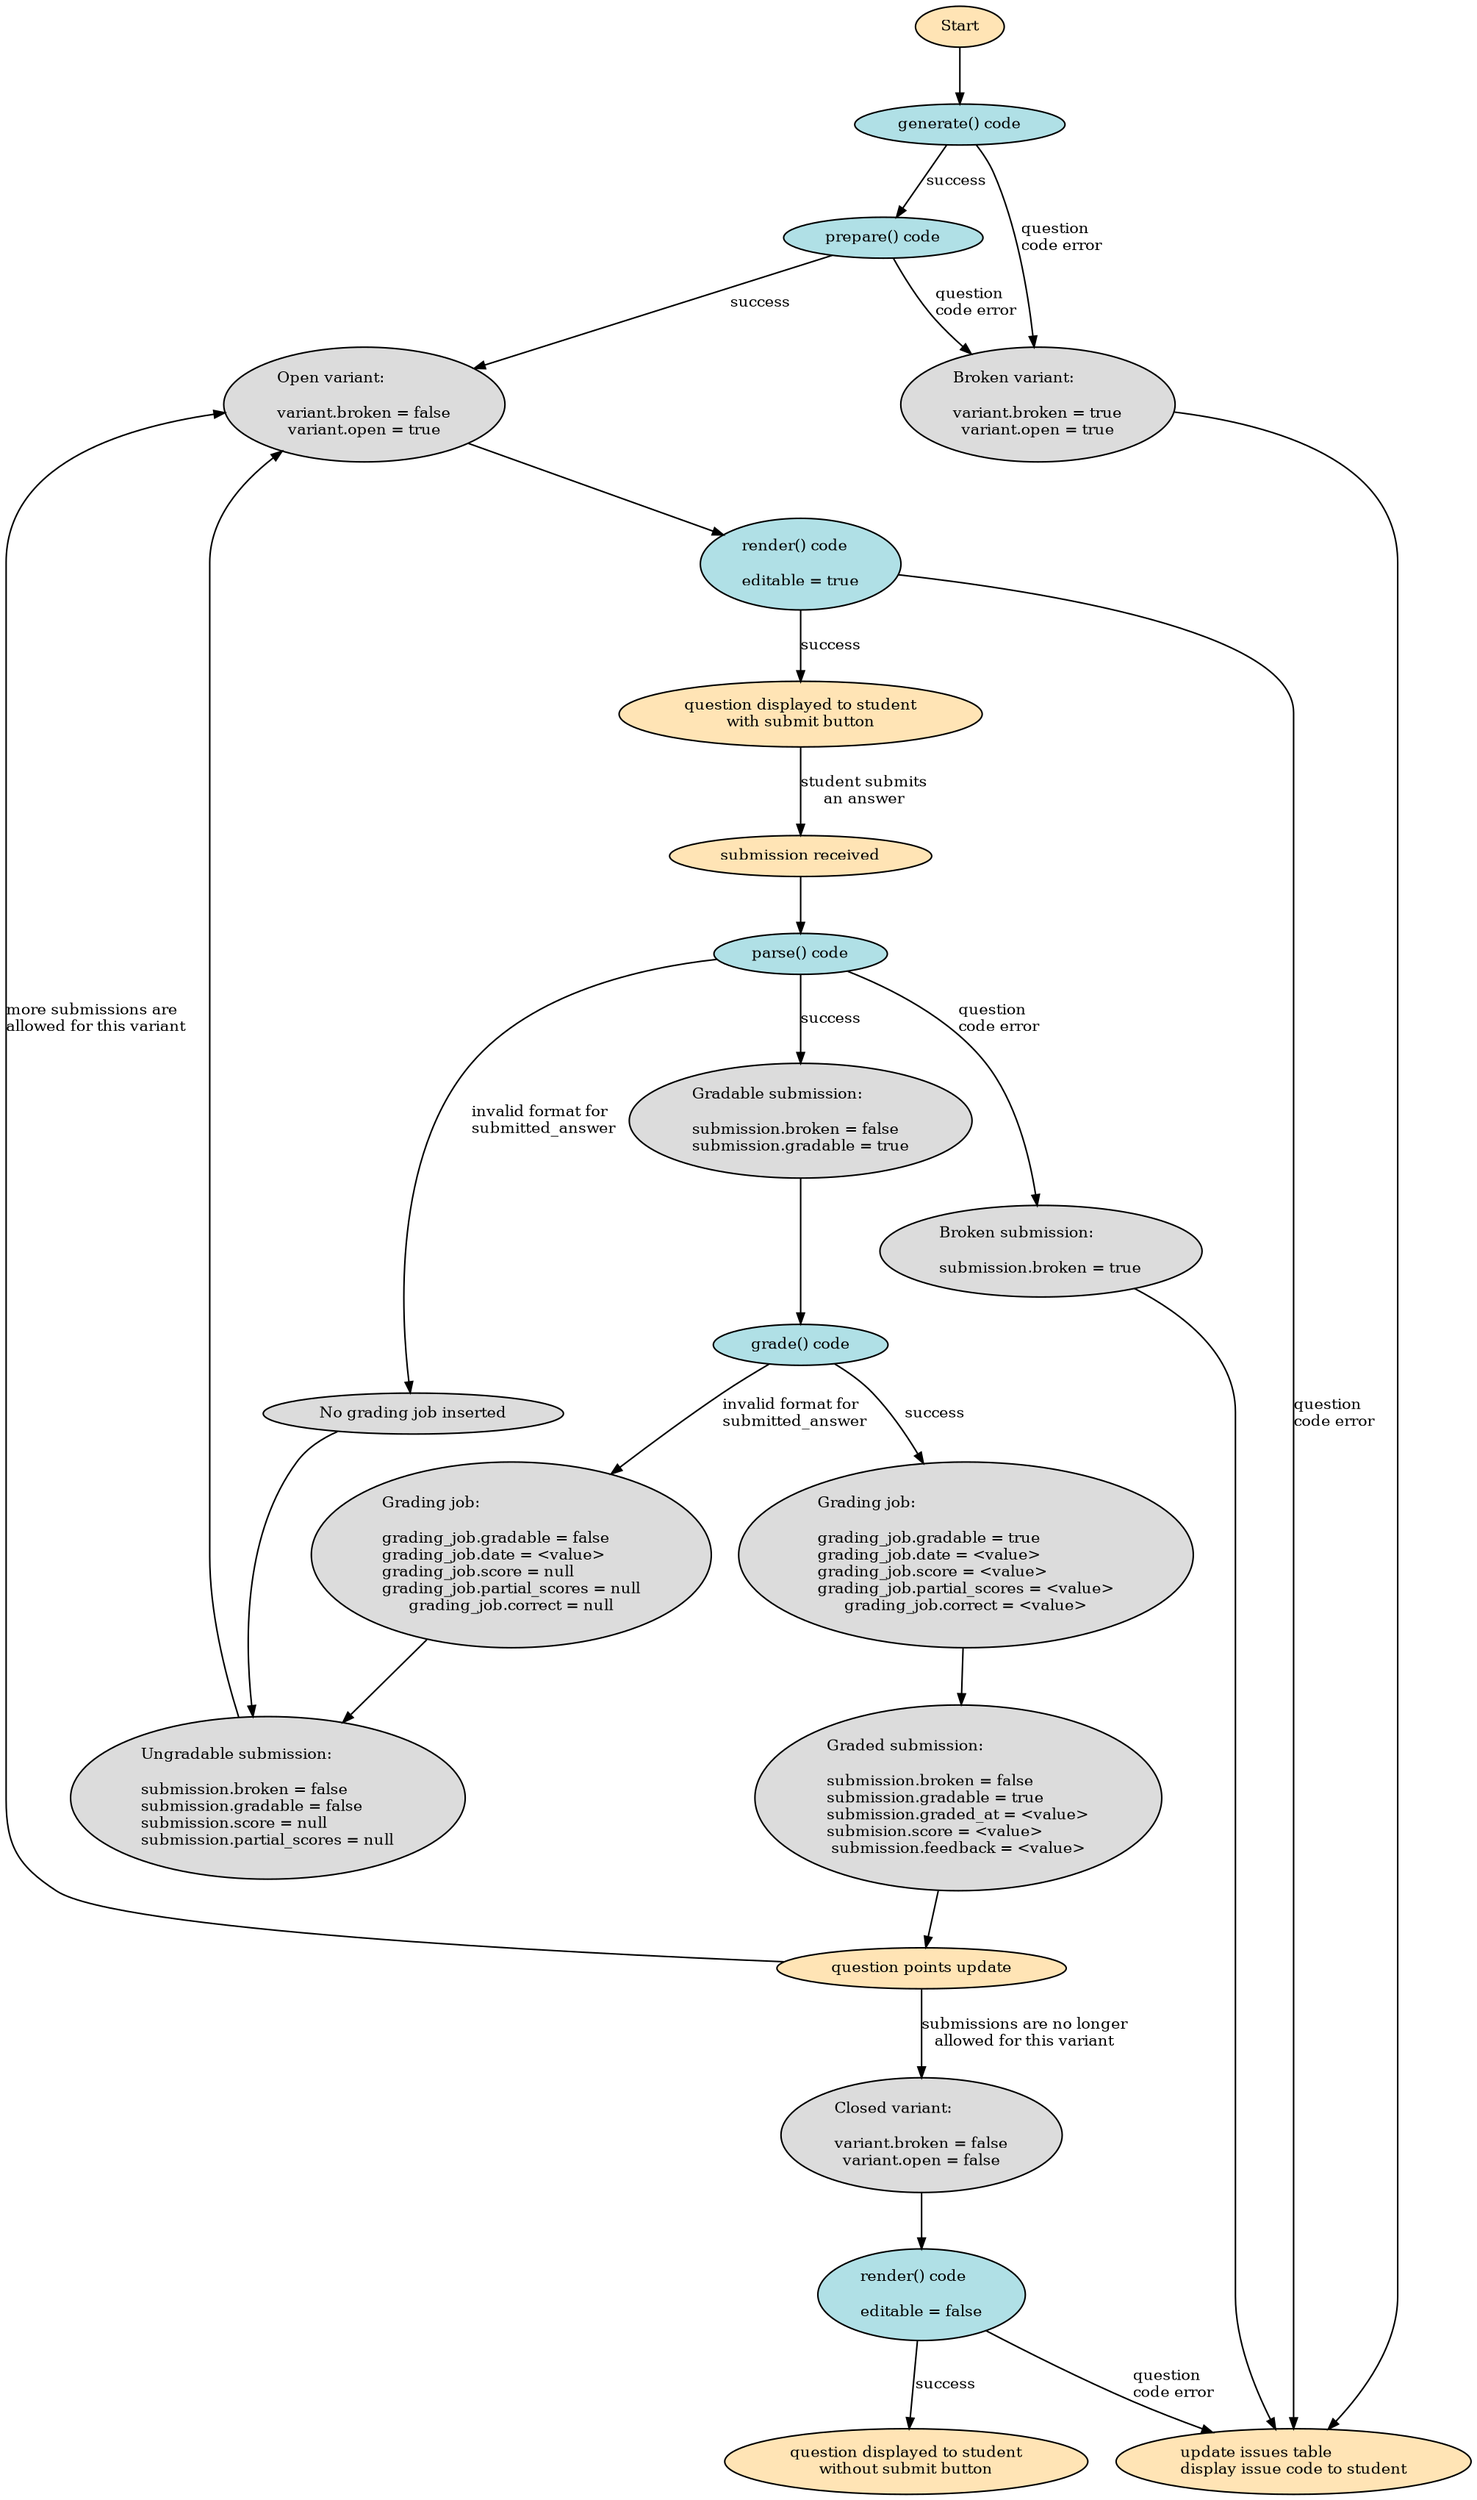 digraph question_flow {

    direction=TB;

    node [fontsize = 10, height = 0.3, width = 0.5];
    edge [fontsize = 10, arrowsize = 0.7];

    node [style=filled, fillcolor=moccasin];

    start [label="Start"];
    display_broken [label="update issues table\ldisplay issue code to student"];
    display_editable [label="question displayed to student\lwith submit button"];
    display_uneditable [label="question displayed to student\lwithout submit button"];
    submission_received [label="submission received"];
    question_update [label="question points update"];

    node [style=filled, fillcolor=powderblue];

    generating [label="generate() code"];
    preparing [label="prepare() code"];
    rendering_editable [label="render() code\l\leditable = true"];
    rendering_uneditable [label="render() code\l\leditable = false"];
    parsing [label="parse() code"];
    grading [label="grade() code"];

    node [style=filled, fillcolor=gainsboro];

    broken_variant [label="Broken variant:\l\lvariant.broken = true\lvariant.open = true"];
    open_variant [label="Open variant:\l\lvariant.broken = false\lvariant.open = true"];
    closed_variant [label="Closed variant:\l\lvariant.broken = false\lvariant.open = false"];
    broken_submission [label="Broken submission:\l\lsubmission.broken = true"];
    ungradable_no_grading_job [label="No grading job inserted"];
    ungradable_grading_job [label="Grading job:\l\lgrading_job.gradable = false\lgrading_job.date = <value>\lgrading_job.score = null\lgrading_job.partial_scores = null\lgrading_job.correct = null"];
    ungradable_submission [label="Ungradable submission:\l\lsubmission.broken = false\lsubmission.gradable = false\lsubmission.score = null\lsubmission.partial_scores = null"];
    gradable_grading_job [label="Grading job:\l\lgrading_job.gradable = true\lgrading_job.date = <value>\lgrading_job.score = <value>\lgrading_job.partial_scores = <value>\lgrading_job.correct = <value>"];
    gradable_submission [label="Gradable submission:\l\lsubmission.broken = false\lsubmission.gradable = true"];
    graded_submission [label="Graded submission:\l\lsubmission.broken = false\lsubmission.gradable = true\lsubmission.graded_at = <value>\lsubmision.score = <value>\lsubmission.feedback = <value>"];

    start -> generating;
    generating -> broken_variant [label="question\lcode error"];
    generating -> preparing [label="success"];
    preparing -> broken_variant [label="question\lcode error"];
    preparing -> open_variant [label="success"];
    broken_variant -> display_broken;
    open_variant -> rendering_editable;
    rendering_editable -> display_broken [label="question\lcode error"];
    rendering_editable -> display_editable [label="success"];
    display_editable -> submission_received [label="student submits\lan answer"];
    submission_received -> parsing;
    parsing -> broken_submission [label="question\lcode error"];
    broken_submission -> display_broken;
    parsing -> ungradable_no_grading_job [label="invalid format for\lsubmitted_answer"];
    parsing -> gradable_submission [label="success"];
    ungradable_submission -> open_variant;
    gradable_submission -> grading;
    grading -> ungradable_grading_job [label="invalid format for\lsubmitted_answer"];
    grading -> gradable_grading_job [label="success"];
    ungradable_grading_job -> ungradable_submission;
    ungradable_no_grading_job -> ungradable_submission;
    gradable_grading_job -> graded_submission;
    graded_submission -> question_update;
    question_update -> open_variant [label="more submissions are\lallowed for this variant"];
    question_update -> closed_variant [label="submissions are no longer\lallowed for this variant"];
    closed_variant -> rendering_uneditable;
    rendering_uneditable -> display_broken [label="question\lcode error"];
    rendering_uneditable -> display_uneditable [label="success"];
}

